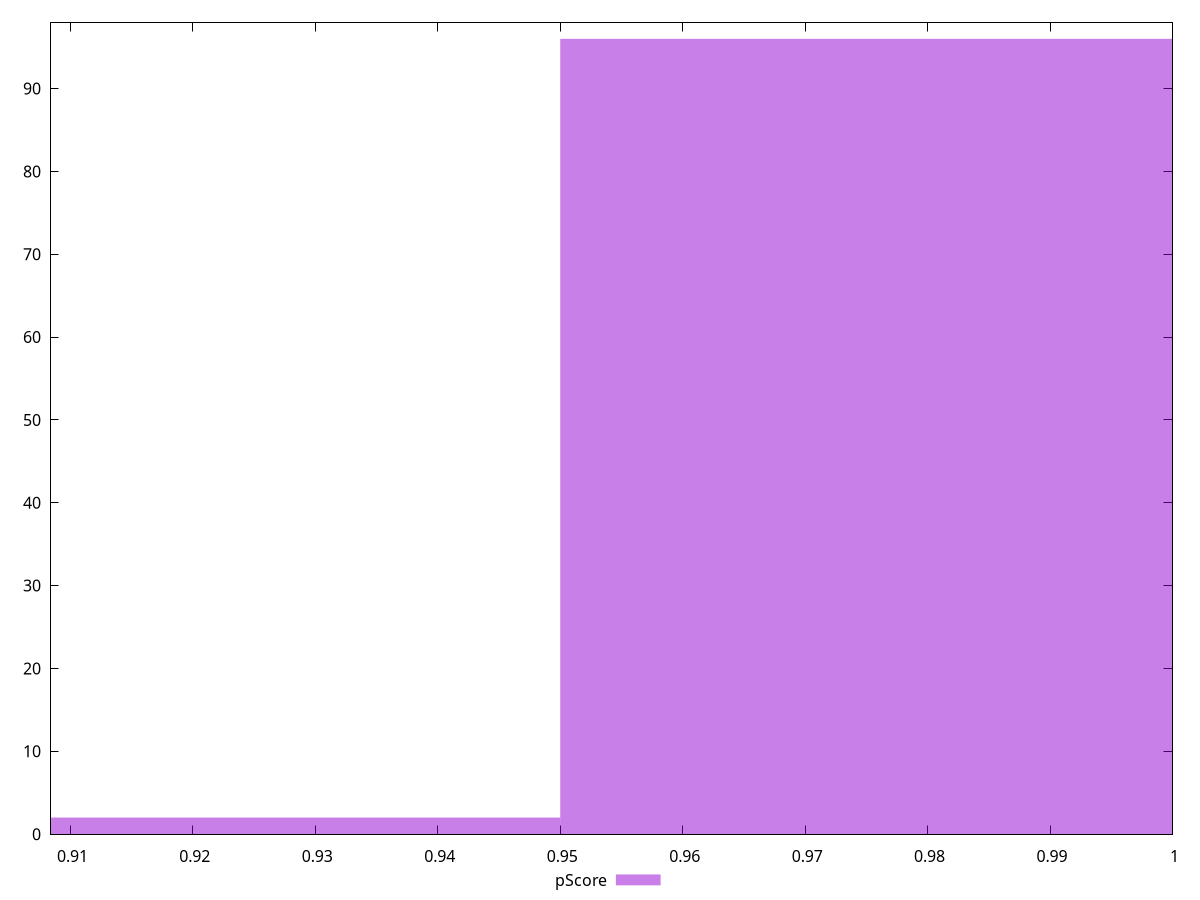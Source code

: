 reset

$pScore <<EOF
0.9 2
1 96
EOF

set key outside below
set boxwidth 0.1
set xrange [0.9083333333333333:1]
set yrange [0:98]
set trange [0:98]
set style fill transparent solid 0.5 noborder
set terminal svg size 640, 490 enhanced background rgb 'white'
set output "report/report_00029_2021-02-24T13-36-40.390Z/unused-css-rules/samples/card/pScore/histogram.svg"

plot $pScore title "pScore" with boxes

reset
